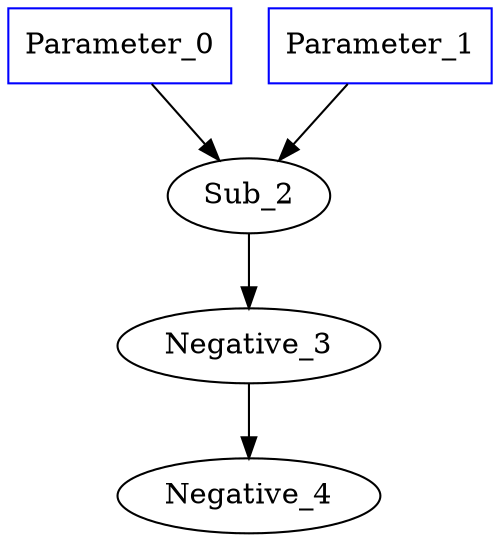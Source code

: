 digraph G {
    Parameter_0 -> Sub_2
    Parameter_1 -> Sub_2
    Sub_2 -> Negative_3 -> Negative_4
    Parameter_0 [shape=box color=blue]
    Parameter_1 [shape=box color=blue]
    Sub_2 [shape=ellipse color=black]
    Negative_3 [shape=ellipse color=black]
    Negative_4 [shape=ellipse color=black]
}


